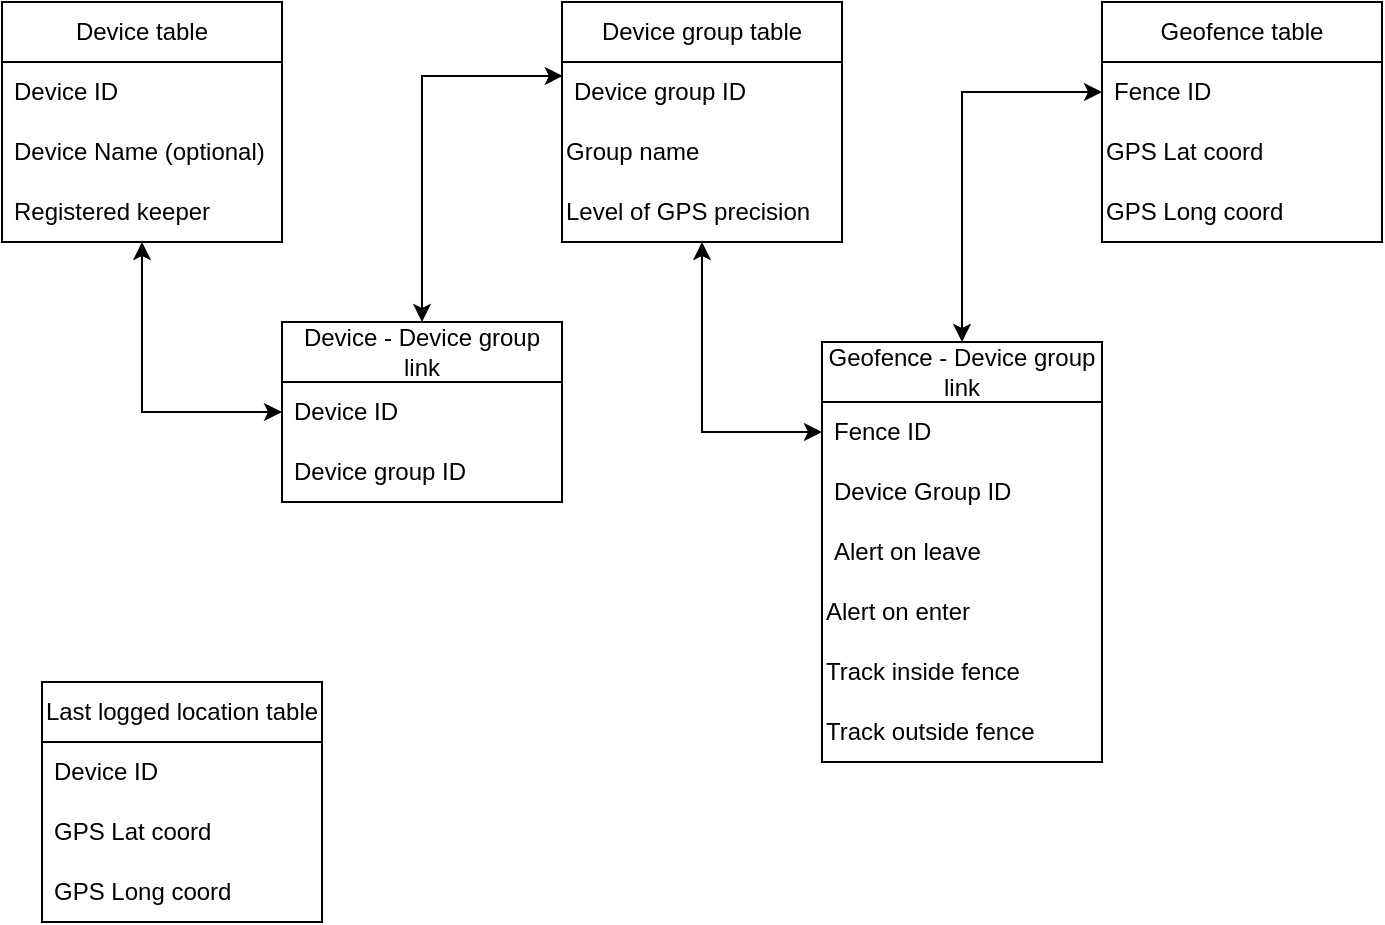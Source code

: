 <mxfile version="28.2.8">
  <diagram name="Page-1" id="VkG76dmxBAyTrzhbjW-1">
    <mxGraphModel dx="1042" dy="535" grid="1" gridSize="10" guides="1" tooltips="1" connect="1" arrows="1" fold="1" page="1" pageScale="1" pageWidth="850" pageHeight="1100" math="0" shadow="0">
      <root>
        <mxCell id="0" />
        <mxCell id="1" parent="0" />
        <mxCell id="n53h-vymT_4pUhxMO2Fn-32" style="edgeStyle=orthogonalEdgeStyle;rounded=0;orthogonalLoop=1;jettySize=auto;html=1;entryX=0;entryY=0.5;entryDx=0;entryDy=0;startArrow=classic;startFill=1;" edge="1" parent="1" source="n53h-vymT_4pUhxMO2Fn-1" target="n53h-vymT_4pUhxMO2Fn-14">
          <mxGeometry relative="1" as="geometry" />
        </mxCell>
        <mxCell id="n53h-vymT_4pUhxMO2Fn-1" value="Device table" style="swimlane;fontStyle=0;childLayout=stackLayout;horizontal=1;startSize=30;horizontalStack=0;resizeParent=1;resizeParentMax=0;resizeLast=0;collapsible=1;marginBottom=0;whiteSpace=wrap;html=1;" vertex="1" parent="1">
          <mxGeometry x="40" y="50" width="140" height="120" as="geometry" />
        </mxCell>
        <mxCell id="n53h-vymT_4pUhxMO2Fn-2" value="Device ID" style="text;strokeColor=none;fillColor=none;align=left;verticalAlign=middle;spacingLeft=4;spacingRight=4;overflow=hidden;points=[[0,0.5],[1,0.5]];portConstraint=eastwest;rotatable=0;whiteSpace=wrap;html=1;" vertex="1" parent="n53h-vymT_4pUhxMO2Fn-1">
          <mxGeometry y="30" width="140" height="30" as="geometry" />
        </mxCell>
        <mxCell id="n53h-vymT_4pUhxMO2Fn-3" value="Device Name (optional)" style="text;strokeColor=none;fillColor=none;align=left;verticalAlign=middle;spacingLeft=4;spacingRight=4;overflow=hidden;points=[[0,0.5],[1,0.5]];portConstraint=eastwest;rotatable=0;whiteSpace=wrap;html=1;" vertex="1" parent="n53h-vymT_4pUhxMO2Fn-1">
          <mxGeometry y="60" width="140" height="30" as="geometry" />
        </mxCell>
        <mxCell id="n53h-vymT_4pUhxMO2Fn-4" value="Registered keeper" style="text;strokeColor=none;fillColor=none;align=left;verticalAlign=middle;spacingLeft=4;spacingRight=4;overflow=hidden;points=[[0,0.5],[1,0.5]];portConstraint=eastwest;rotatable=0;whiteSpace=wrap;html=1;" vertex="1" parent="n53h-vymT_4pUhxMO2Fn-1">
          <mxGeometry y="90" width="140" height="30" as="geometry" />
        </mxCell>
        <mxCell id="n53h-vymT_4pUhxMO2Fn-5" value="Geofence table" style="swimlane;fontStyle=0;childLayout=stackLayout;horizontal=1;startSize=30;horizontalStack=0;resizeParent=1;resizeParentMax=0;resizeLast=0;collapsible=1;marginBottom=0;whiteSpace=wrap;html=1;" vertex="1" parent="1">
          <mxGeometry x="590" y="50" width="140" height="120" as="geometry" />
        </mxCell>
        <mxCell id="n53h-vymT_4pUhxMO2Fn-6" value="Fence ID" style="text;strokeColor=none;fillColor=none;align=left;verticalAlign=middle;spacingLeft=4;spacingRight=4;overflow=hidden;points=[[0,0.5],[1,0.5]];portConstraint=eastwest;rotatable=0;whiteSpace=wrap;html=1;" vertex="1" parent="n53h-vymT_4pUhxMO2Fn-5">
          <mxGeometry y="30" width="140" height="30" as="geometry" />
        </mxCell>
        <mxCell id="n53h-vymT_4pUhxMO2Fn-29" value="GPS Lat coord" style="text;html=1;whiteSpace=wrap;strokeColor=none;fillColor=none;align=left;verticalAlign=middle;rounded=0;" vertex="1" parent="n53h-vymT_4pUhxMO2Fn-5">
          <mxGeometry y="60" width="140" height="30" as="geometry" />
        </mxCell>
        <mxCell id="n53h-vymT_4pUhxMO2Fn-30" value="GPS Long coord" style="text;html=1;whiteSpace=wrap;strokeColor=none;fillColor=none;align=left;verticalAlign=middle;rounded=0;" vertex="1" parent="n53h-vymT_4pUhxMO2Fn-5">
          <mxGeometry y="90" width="140" height="30" as="geometry" />
        </mxCell>
        <mxCell id="n53h-vymT_4pUhxMO2Fn-35" style="edgeStyle=orthogonalEdgeStyle;rounded=0;orthogonalLoop=1;jettySize=auto;html=1;entryX=0;entryY=0.5;entryDx=0;entryDy=0;startArrow=classic;startFill=1;" edge="1" parent="1" source="n53h-vymT_4pUhxMO2Fn-9" target="n53h-vymT_4pUhxMO2Fn-18">
          <mxGeometry relative="1" as="geometry" />
        </mxCell>
        <mxCell id="n53h-vymT_4pUhxMO2Fn-9" value="Device group table" style="swimlane;fontStyle=0;childLayout=stackLayout;horizontal=1;startSize=30;horizontalStack=0;resizeParent=1;resizeParentMax=0;resizeLast=0;collapsible=1;marginBottom=0;whiteSpace=wrap;html=1;movable=1;resizable=1;rotatable=1;deletable=1;editable=1;locked=0;connectable=1;" vertex="1" parent="1">
          <mxGeometry x="320" y="50" width="140" height="120" as="geometry" />
        </mxCell>
        <mxCell id="n53h-vymT_4pUhxMO2Fn-23" value="Device group ID" style="text;strokeColor=none;fillColor=none;align=left;verticalAlign=middle;spacingLeft=4;spacingRight=4;overflow=hidden;points=[[0,0.5],[1,0.5]];portConstraint=eastwest;rotatable=0;whiteSpace=wrap;html=1;" vertex="1" parent="n53h-vymT_4pUhxMO2Fn-9">
          <mxGeometry y="30" width="140" height="30" as="geometry" />
        </mxCell>
        <mxCell id="n53h-vymT_4pUhxMO2Fn-31" value="Group name" style="text;html=1;whiteSpace=wrap;strokeColor=none;fillColor=none;align=left;verticalAlign=middle;rounded=0;" vertex="1" parent="n53h-vymT_4pUhxMO2Fn-9">
          <mxGeometry y="60" width="140" height="30" as="geometry" />
        </mxCell>
        <mxCell id="n53h-vymT_4pUhxMO2Fn-41" value="Level of GPS precision" style="text;html=1;whiteSpace=wrap;strokeColor=none;fillColor=none;align=left;verticalAlign=middle;rounded=0;" vertex="1" parent="n53h-vymT_4pUhxMO2Fn-9">
          <mxGeometry y="90" width="140" height="30" as="geometry" />
        </mxCell>
        <mxCell id="n53h-vymT_4pUhxMO2Fn-13" value="Device - Device group link" style="swimlane;fontStyle=0;childLayout=stackLayout;horizontal=1;startSize=30;horizontalStack=0;resizeParent=1;resizeParentMax=0;resizeLast=0;collapsible=1;marginBottom=0;whiteSpace=wrap;html=1;" vertex="1" parent="1">
          <mxGeometry x="180" y="210" width="140" height="90" as="geometry" />
        </mxCell>
        <mxCell id="n53h-vymT_4pUhxMO2Fn-14" value="Device ID" style="text;strokeColor=none;fillColor=none;align=left;verticalAlign=middle;spacingLeft=4;spacingRight=4;overflow=hidden;points=[[0,0.5],[1,0.5]];portConstraint=eastwest;rotatable=0;whiteSpace=wrap;html=1;" vertex="1" parent="n53h-vymT_4pUhxMO2Fn-13">
          <mxGeometry y="30" width="140" height="30" as="geometry" />
        </mxCell>
        <mxCell id="n53h-vymT_4pUhxMO2Fn-15" value="Device group ID" style="text;strokeColor=none;fillColor=none;align=left;verticalAlign=middle;spacingLeft=4;spacingRight=4;overflow=hidden;points=[[0,0.5],[1,0.5]];portConstraint=eastwest;rotatable=0;whiteSpace=wrap;html=1;" vertex="1" parent="n53h-vymT_4pUhxMO2Fn-13">
          <mxGeometry y="60" width="140" height="30" as="geometry" />
        </mxCell>
        <mxCell id="n53h-vymT_4pUhxMO2Fn-36" style="edgeStyle=orthogonalEdgeStyle;rounded=0;orthogonalLoop=1;jettySize=auto;html=1;entryX=0;entryY=0.5;entryDx=0;entryDy=0;startArrow=classic;startFill=1;" edge="1" parent="1" source="n53h-vymT_4pUhxMO2Fn-17" target="n53h-vymT_4pUhxMO2Fn-6">
          <mxGeometry relative="1" as="geometry" />
        </mxCell>
        <mxCell id="n53h-vymT_4pUhxMO2Fn-17" value="Geofence - Device group link" style="swimlane;fontStyle=0;childLayout=stackLayout;horizontal=1;startSize=30;horizontalStack=0;resizeParent=1;resizeParentMax=0;resizeLast=0;collapsible=1;marginBottom=0;whiteSpace=wrap;html=1;" vertex="1" parent="1">
          <mxGeometry x="450" y="220" width="140" height="210" as="geometry" />
        </mxCell>
        <mxCell id="n53h-vymT_4pUhxMO2Fn-18" value="Fence ID" style="text;strokeColor=none;fillColor=none;align=left;verticalAlign=middle;spacingLeft=4;spacingRight=4;overflow=hidden;points=[[0,0.5],[1,0.5]];portConstraint=eastwest;rotatable=0;whiteSpace=wrap;html=1;" vertex="1" parent="n53h-vymT_4pUhxMO2Fn-17">
          <mxGeometry y="30" width="140" height="30" as="geometry" />
        </mxCell>
        <mxCell id="n53h-vymT_4pUhxMO2Fn-19" value="Device Group ID" style="text;strokeColor=none;fillColor=none;align=left;verticalAlign=middle;spacingLeft=4;spacingRight=4;overflow=hidden;points=[[0,0.5],[1,0.5]];portConstraint=eastwest;rotatable=0;whiteSpace=wrap;html=1;" vertex="1" parent="n53h-vymT_4pUhxMO2Fn-17">
          <mxGeometry y="60" width="140" height="30" as="geometry" />
        </mxCell>
        <mxCell id="n53h-vymT_4pUhxMO2Fn-21" value="Alert on leave" style="text;strokeColor=none;fillColor=none;align=left;verticalAlign=middle;spacingLeft=4;spacingRight=4;overflow=hidden;points=[[0,0.5],[1,0.5]];portConstraint=eastwest;rotatable=0;whiteSpace=wrap;html=1;" vertex="1" parent="n53h-vymT_4pUhxMO2Fn-17">
          <mxGeometry y="90" width="140" height="30" as="geometry" />
        </mxCell>
        <mxCell id="n53h-vymT_4pUhxMO2Fn-24" value="Alert on enter" style="text;html=1;whiteSpace=wrap;strokeColor=none;fillColor=none;align=left;verticalAlign=middle;rounded=0;" vertex="1" parent="n53h-vymT_4pUhxMO2Fn-17">
          <mxGeometry y="120" width="140" height="30" as="geometry" />
        </mxCell>
        <mxCell id="n53h-vymT_4pUhxMO2Fn-25" value="Track inside fence" style="text;html=1;whiteSpace=wrap;strokeColor=none;fillColor=none;align=left;verticalAlign=middle;rounded=0;" vertex="1" parent="n53h-vymT_4pUhxMO2Fn-17">
          <mxGeometry y="150" width="140" height="30" as="geometry" />
        </mxCell>
        <mxCell id="n53h-vymT_4pUhxMO2Fn-28" value="Track outside fence" style="text;html=1;whiteSpace=wrap;strokeColor=none;fillColor=none;align=left;verticalAlign=middle;rounded=0;" vertex="1" parent="n53h-vymT_4pUhxMO2Fn-17">
          <mxGeometry y="180" width="140" height="30" as="geometry" />
        </mxCell>
        <mxCell id="n53h-vymT_4pUhxMO2Fn-34" style="edgeStyle=orthogonalEdgeStyle;rounded=0;orthogonalLoop=1;jettySize=auto;html=1;entryX=0.003;entryY=0.233;entryDx=0;entryDy=0;entryPerimeter=0;startArrow=classic;startFill=1;" edge="1" parent="1" source="n53h-vymT_4pUhxMO2Fn-13" target="n53h-vymT_4pUhxMO2Fn-23">
          <mxGeometry relative="1" as="geometry" />
        </mxCell>
        <mxCell id="n53h-vymT_4pUhxMO2Fn-37" value="Last logged location table" style="swimlane;fontStyle=0;childLayout=stackLayout;horizontal=1;startSize=30;horizontalStack=0;resizeParent=1;resizeParentMax=0;resizeLast=0;collapsible=1;marginBottom=0;whiteSpace=wrap;html=1;" vertex="1" parent="1">
          <mxGeometry x="60" y="390" width="140" height="120" as="geometry" />
        </mxCell>
        <mxCell id="n53h-vymT_4pUhxMO2Fn-38" value="Device ID" style="text;strokeColor=none;fillColor=none;align=left;verticalAlign=middle;spacingLeft=4;spacingRight=4;overflow=hidden;points=[[0,0.5],[1,0.5]];portConstraint=eastwest;rotatable=0;whiteSpace=wrap;html=1;" vertex="1" parent="n53h-vymT_4pUhxMO2Fn-37">
          <mxGeometry y="30" width="140" height="30" as="geometry" />
        </mxCell>
        <mxCell id="n53h-vymT_4pUhxMO2Fn-39" value="GPS Lat coord" style="text;strokeColor=none;fillColor=none;align=left;verticalAlign=middle;spacingLeft=4;spacingRight=4;overflow=hidden;points=[[0,0.5],[1,0.5]];portConstraint=eastwest;rotatable=0;whiteSpace=wrap;html=1;" vertex="1" parent="n53h-vymT_4pUhxMO2Fn-37">
          <mxGeometry y="60" width="140" height="30" as="geometry" />
        </mxCell>
        <mxCell id="n53h-vymT_4pUhxMO2Fn-40" value="GPS Long coord" style="text;strokeColor=none;fillColor=none;align=left;verticalAlign=middle;spacingLeft=4;spacingRight=4;overflow=hidden;points=[[0,0.5],[1,0.5]];portConstraint=eastwest;rotatable=0;whiteSpace=wrap;html=1;" vertex="1" parent="n53h-vymT_4pUhxMO2Fn-37">
          <mxGeometry y="90" width="140" height="30" as="geometry" />
        </mxCell>
      </root>
    </mxGraphModel>
  </diagram>
</mxfile>
